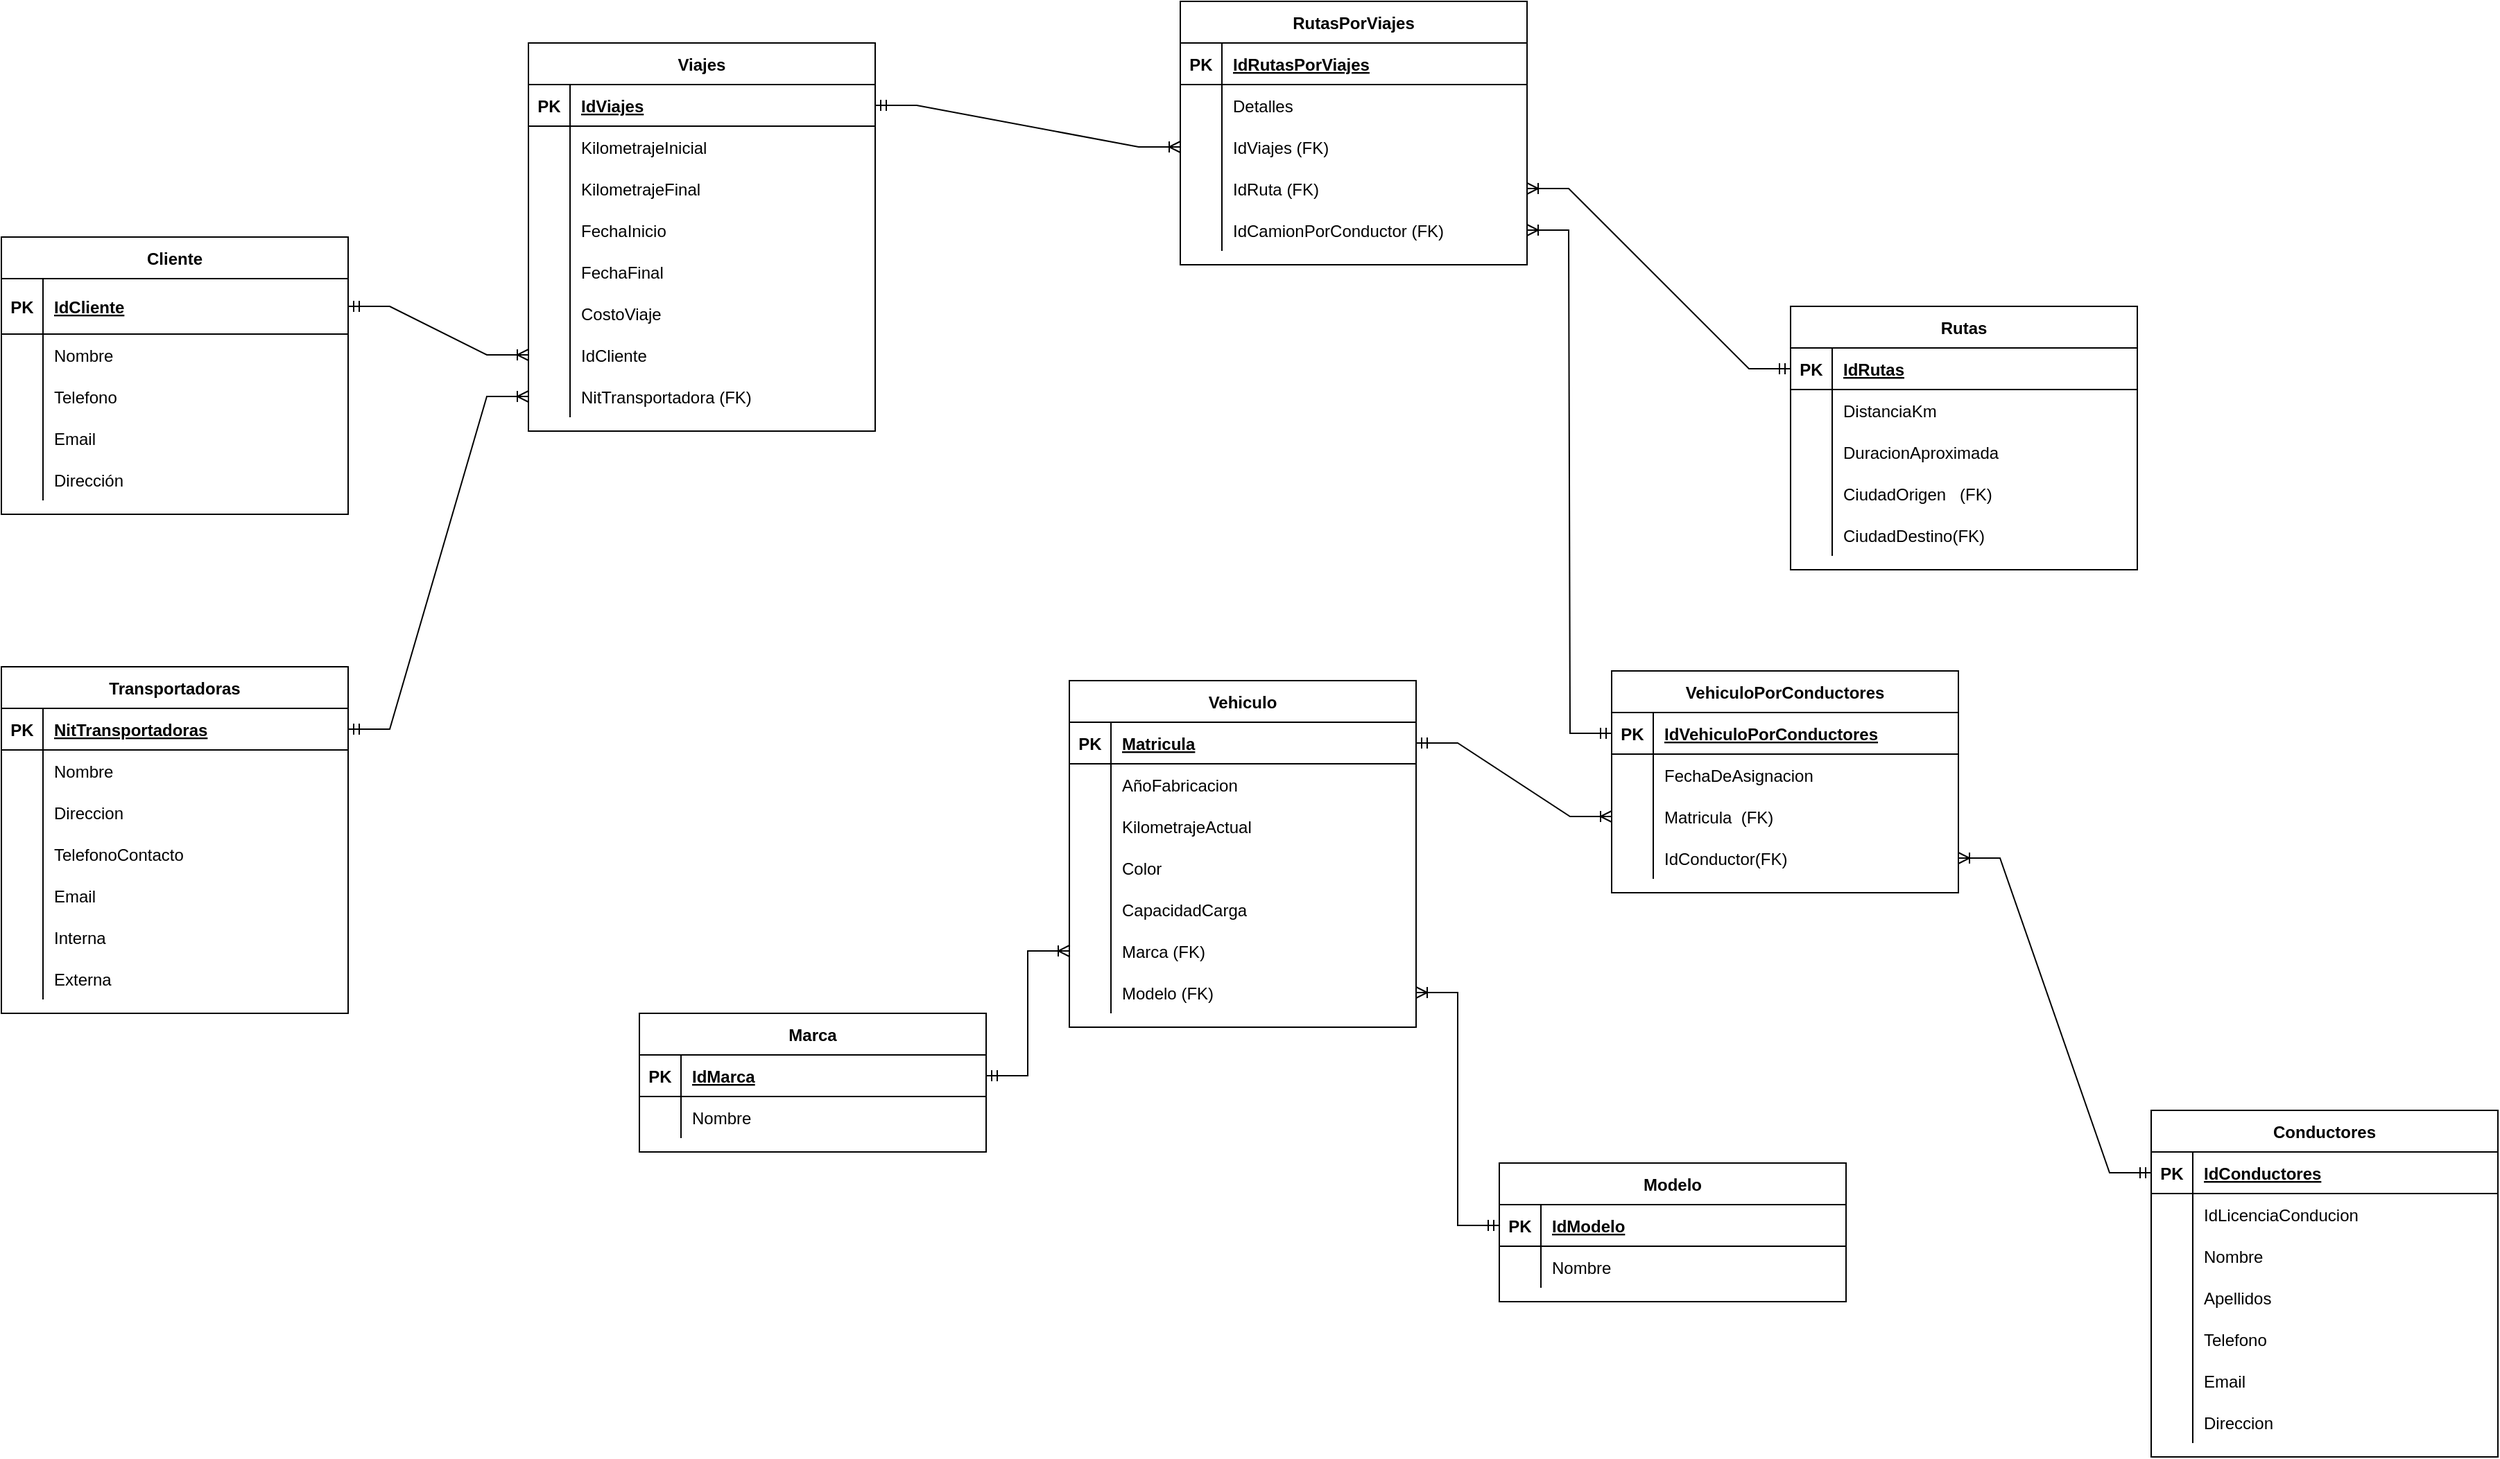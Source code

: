 <mxfile version="24.2.2" type="device">
  <diagram id="R2lEEEUBdFMjLlhIrx00" name="Page-1">
    <mxGraphModel dx="3090" dy="2020" grid="1" gridSize="10" guides="1" tooltips="1" connect="1" arrows="1" fold="1" page="1" pageScale="1" pageWidth="850" pageHeight="1100" math="0" shadow="0" extFonts="Permanent Marker^https://fonts.googleapis.com/css?family=Permanent+Marker">
      <root>
        <mxCell id="0" />
        <mxCell id="1" parent="0" />
        <mxCell id="C-vyLk0tnHw3VtMMgP7b-13" value="Viajes" style="shape=table;startSize=30;container=1;collapsible=1;childLayout=tableLayout;fixedRows=1;rowLines=0;fontStyle=1;align=center;resizeLast=1;" parent="1" vertex="1">
          <mxGeometry x="50" y="-420" width="250" height="280" as="geometry" />
        </mxCell>
        <mxCell id="C-vyLk0tnHw3VtMMgP7b-14" value="" style="shape=partialRectangle;collapsible=0;dropTarget=0;pointerEvents=0;fillColor=none;points=[[0,0.5],[1,0.5]];portConstraint=eastwest;top=0;left=0;right=0;bottom=1;" parent="C-vyLk0tnHw3VtMMgP7b-13" vertex="1">
          <mxGeometry y="30" width="250" height="30" as="geometry" />
        </mxCell>
        <mxCell id="C-vyLk0tnHw3VtMMgP7b-15" value="PK" style="shape=partialRectangle;overflow=hidden;connectable=0;fillColor=none;top=0;left=0;bottom=0;right=0;fontStyle=1;" parent="C-vyLk0tnHw3VtMMgP7b-14" vertex="1">
          <mxGeometry width="30" height="30" as="geometry">
            <mxRectangle width="30" height="30" as="alternateBounds" />
          </mxGeometry>
        </mxCell>
        <mxCell id="C-vyLk0tnHw3VtMMgP7b-16" value="IdViajes" style="shape=partialRectangle;overflow=hidden;connectable=0;fillColor=none;top=0;left=0;bottom=0;right=0;align=left;spacingLeft=6;fontStyle=5;" parent="C-vyLk0tnHw3VtMMgP7b-14" vertex="1">
          <mxGeometry x="30" width="220" height="30" as="geometry">
            <mxRectangle width="220" height="30" as="alternateBounds" />
          </mxGeometry>
        </mxCell>
        <mxCell id="C-vyLk0tnHw3VtMMgP7b-17" value="" style="shape=partialRectangle;collapsible=0;dropTarget=0;pointerEvents=0;fillColor=none;points=[[0,0.5],[1,0.5]];portConstraint=eastwest;top=0;left=0;right=0;bottom=0;" parent="C-vyLk0tnHw3VtMMgP7b-13" vertex="1">
          <mxGeometry y="60" width="250" height="30" as="geometry" />
        </mxCell>
        <mxCell id="C-vyLk0tnHw3VtMMgP7b-18" value="" style="shape=partialRectangle;overflow=hidden;connectable=0;fillColor=none;top=0;left=0;bottom=0;right=0;" parent="C-vyLk0tnHw3VtMMgP7b-17" vertex="1">
          <mxGeometry width="30" height="30" as="geometry">
            <mxRectangle width="30" height="30" as="alternateBounds" />
          </mxGeometry>
        </mxCell>
        <mxCell id="C-vyLk0tnHw3VtMMgP7b-19" value="KilometrajeInicial" style="shape=partialRectangle;overflow=hidden;connectable=0;fillColor=none;top=0;left=0;bottom=0;right=0;align=left;spacingLeft=6;" parent="C-vyLk0tnHw3VtMMgP7b-17" vertex="1">
          <mxGeometry x="30" width="220" height="30" as="geometry">
            <mxRectangle width="220" height="30" as="alternateBounds" />
          </mxGeometry>
        </mxCell>
        <mxCell id="C-vyLk0tnHw3VtMMgP7b-20" value="" style="shape=partialRectangle;collapsible=0;dropTarget=0;pointerEvents=0;fillColor=none;points=[[0,0.5],[1,0.5]];portConstraint=eastwest;top=0;left=0;right=0;bottom=0;" parent="C-vyLk0tnHw3VtMMgP7b-13" vertex="1">
          <mxGeometry y="90" width="250" height="30" as="geometry" />
        </mxCell>
        <mxCell id="C-vyLk0tnHw3VtMMgP7b-21" value="" style="shape=partialRectangle;overflow=hidden;connectable=0;fillColor=none;top=0;left=0;bottom=0;right=0;" parent="C-vyLk0tnHw3VtMMgP7b-20" vertex="1">
          <mxGeometry width="30" height="30" as="geometry">
            <mxRectangle width="30" height="30" as="alternateBounds" />
          </mxGeometry>
        </mxCell>
        <mxCell id="C-vyLk0tnHw3VtMMgP7b-22" value="KilometrajeFinal" style="shape=partialRectangle;overflow=hidden;connectable=0;fillColor=none;top=0;left=0;bottom=0;right=0;align=left;spacingLeft=6;" parent="C-vyLk0tnHw3VtMMgP7b-20" vertex="1">
          <mxGeometry x="30" width="220" height="30" as="geometry">
            <mxRectangle width="220" height="30" as="alternateBounds" />
          </mxGeometry>
        </mxCell>
        <mxCell id="qPs3TSq7ubxSFfbv69Zg-38" style="shape=partialRectangle;collapsible=0;dropTarget=0;pointerEvents=0;fillColor=none;points=[[0,0.5],[1,0.5]];portConstraint=eastwest;top=0;left=0;right=0;bottom=0;" parent="C-vyLk0tnHw3VtMMgP7b-13" vertex="1">
          <mxGeometry y="120" width="250" height="30" as="geometry" />
        </mxCell>
        <mxCell id="qPs3TSq7ubxSFfbv69Zg-39" style="shape=partialRectangle;overflow=hidden;connectable=0;fillColor=none;top=0;left=0;bottom=0;right=0;" parent="qPs3TSq7ubxSFfbv69Zg-38" vertex="1">
          <mxGeometry width="30" height="30" as="geometry">
            <mxRectangle width="30" height="30" as="alternateBounds" />
          </mxGeometry>
        </mxCell>
        <mxCell id="qPs3TSq7ubxSFfbv69Zg-40" value="FechaInicio" style="shape=partialRectangle;overflow=hidden;connectable=0;fillColor=none;top=0;left=0;bottom=0;right=0;align=left;spacingLeft=6;" parent="qPs3TSq7ubxSFfbv69Zg-38" vertex="1">
          <mxGeometry x="30" width="220" height="30" as="geometry">
            <mxRectangle width="220" height="30" as="alternateBounds" />
          </mxGeometry>
        </mxCell>
        <mxCell id="qPs3TSq7ubxSFfbv69Zg-41" style="shape=partialRectangle;collapsible=0;dropTarget=0;pointerEvents=0;fillColor=none;points=[[0,0.5],[1,0.5]];portConstraint=eastwest;top=0;left=0;right=0;bottom=0;" parent="C-vyLk0tnHw3VtMMgP7b-13" vertex="1">
          <mxGeometry y="150" width="250" height="30" as="geometry" />
        </mxCell>
        <mxCell id="qPs3TSq7ubxSFfbv69Zg-42" style="shape=partialRectangle;overflow=hidden;connectable=0;fillColor=none;top=0;left=0;bottom=0;right=0;" parent="qPs3TSq7ubxSFfbv69Zg-41" vertex="1">
          <mxGeometry width="30" height="30" as="geometry">
            <mxRectangle width="30" height="30" as="alternateBounds" />
          </mxGeometry>
        </mxCell>
        <mxCell id="qPs3TSq7ubxSFfbv69Zg-43" value="FechaFinal" style="shape=partialRectangle;overflow=hidden;connectable=0;fillColor=none;top=0;left=0;bottom=0;right=0;align=left;spacingLeft=6;" parent="qPs3TSq7ubxSFfbv69Zg-41" vertex="1">
          <mxGeometry x="30" width="220" height="30" as="geometry">
            <mxRectangle width="220" height="30" as="alternateBounds" />
          </mxGeometry>
        </mxCell>
        <mxCell id="qPs3TSq7ubxSFfbv69Zg-44" style="shape=partialRectangle;collapsible=0;dropTarget=0;pointerEvents=0;fillColor=none;points=[[0,0.5],[1,0.5]];portConstraint=eastwest;top=0;left=0;right=0;bottom=0;" parent="C-vyLk0tnHw3VtMMgP7b-13" vertex="1">
          <mxGeometry y="180" width="250" height="30" as="geometry" />
        </mxCell>
        <mxCell id="qPs3TSq7ubxSFfbv69Zg-45" style="shape=partialRectangle;overflow=hidden;connectable=0;fillColor=none;top=0;left=0;bottom=0;right=0;" parent="qPs3TSq7ubxSFfbv69Zg-44" vertex="1">
          <mxGeometry width="30" height="30" as="geometry">
            <mxRectangle width="30" height="30" as="alternateBounds" />
          </mxGeometry>
        </mxCell>
        <mxCell id="qPs3TSq7ubxSFfbv69Zg-46" value="CostoViaje" style="shape=partialRectangle;overflow=hidden;connectable=0;fillColor=none;top=0;left=0;bottom=0;right=0;align=left;spacingLeft=6;" parent="qPs3TSq7ubxSFfbv69Zg-44" vertex="1">
          <mxGeometry x="30" width="220" height="30" as="geometry">
            <mxRectangle width="220" height="30" as="alternateBounds" />
          </mxGeometry>
        </mxCell>
        <mxCell id="P2hRYKehyMpwerOSPGe6-10" style="shape=partialRectangle;collapsible=0;dropTarget=0;pointerEvents=0;fillColor=none;points=[[0,0.5],[1,0.5]];portConstraint=eastwest;top=0;left=0;right=0;bottom=0;" parent="C-vyLk0tnHw3VtMMgP7b-13" vertex="1">
          <mxGeometry y="210" width="250" height="30" as="geometry" />
        </mxCell>
        <mxCell id="P2hRYKehyMpwerOSPGe6-11" style="shape=partialRectangle;overflow=hidden;connectable=0;fillColor=none;top=0;left=0;bottom=0;right=0;" parent="P2hRYKehyMpwerOSPGe6-10" vertex="1">
          <mxGeometry width="30" height="30" as="geometry">
            <mxRectangle width="30" height="30" as="alternateBounds" />
          </mxGeometry>
        </mxCell>
        <mxCell id="P2hRYKehyMpwerOSPGe6-12" value="IdCliente" style="shape=partialRectangle;overflow=hidden;connectable=0;fillColor=none;top=0;left=0;bottom=0;right=0;align=left;spacingLeft=6;" parent="P2hRYKehyMpwerOSPGe6-10" vertex="1">
          <mxGeometry x="30" width="220" height="30" as="geometry">
            <mxRectangle width="220" height="30" as="alternateBounds" />
          </mxGeometry>
        </mxCell>
        <mxCell id="P2hRYKehyMpwerOSPGe6-13" style="shape=partialRectangle;collapsible=0;dropTarget=0;pointerEvents=0;fillColor=none;points=[[0,0.5],[1,0.5]];portConstraint=eastwest;top=0;left=0;right=0;bottom=0;" parent="C-vyLk0tnHw3VtMMgP7b-13" vertex="1">
          <mxGeometry y="240" width="250" height="30" as="geometry" />
        </mxCell>
        <mxCell id="P2hRYKehyMpwerOSPGe6-14" style="shape=partialRectangle;overflow=hidden;connectable=0;fillColor=none;top=0;left=0;bottom=0;right=0;" parent="P2hRYKehyMpwerOSPGe6-13" vertex="1">
          <mxGeometry width="30" height="30" as="geometry">
            <mxRectangle width="30" height="30" as="alternateBounds" />
          </mxGeometry>
        </mxCell>
        <mxCell id="P2hRYKehyMpwerOSPGe6-15" value="NitTransportadora (FK)" style="shape=partialRectangle;overflow=hidden;connectable=0;fillColor=none;top=0;left=0;bottom=0;right=0;align=left;spacingLeft=6;" parent="P2hRYKehyMpwerOSPGe6-13" vertex="1">
          <mxGeometry x="30" width="220" height="30" as="geometry">
            <mxRectangle width="220" height="30" as="alternateBounds" />
          </mxGeometry>
        </mxCell>
        <mxCell id="qPs3TSq7ubxSFfbv69Zg-19" value="Cliente" style="shape=table;startSize=30;container=1;collapsible=1;childLayout=tableLayout;fixedRows=1;rowLines=0;fontStyle=1;align=center;resizeLast=1;" parent="1" vertex="1">
          <mxGeometry x="-330" y="-280" width="250" height="200" as="geometry" />
        </mxCell>
        <mxCell id="qPs3TSq7ubxSFfbv69Zg-20" value="" style="shape=partialRectangle;collapsible=0;dropTarget=0;pointerEvents=0;fillColor=none;points=[[0,0.5],[1,0.5]];portConstraint=eastwest;top=0;left=0;right=0;bottom=1;" parent="qPs3TSq7ubxSFfbv69Zg-19" vertex="1">
          <mxGeometry y="30" width="250" height="40" as="geometry" />
        </mxCell>
        <mxCell id="qPs3TSq7ubxSFfbv69Zg-21" value="PK" style="shape=partialRectangle;overflow=hidden;connectable=0;fillColor=none;top=0;left=0;bottom=0;right=0;fontStyle=1;" parent="qPs3TSq7ubxSFfbv69Zg-20" vertex="1">
          <mxGeometry width="30" height="40" as="geometry">
            <mxRectangle width="30" height="40" as="alternateBounds" />
          </mxGeometry>
        </mxCell>
        <mxCell id="qPs3TSq7ubxSFfbv69Zg-22" value="IdCliente" style="shape=partialRectangle;overflow=hidden;connectable=0;fillColor=none;top=0;left=0;bottom=0;right=0;align=left;spacingLeft=6;fontStyle=5;" parent="qPs3TSq7ubxSFfbv69Zg-20" vertex="1">
          <mxGeometry x="30" width="220" height="40" as="geometry">
            <mxRectangle width="220" height="40" as="alternateBounds" />
          </mxGeometry>
        </mxCell>
        <mxCell id="qPs3TSq7ubxSFfbv69Zg-23" value="" style="shape=partialRectangle;collapsible=0;dropTarget=0;pointerEvents=0;fillColor=none;points=[[0,0.5],[1,0.5]];portConstraint=eastwest;top=0;left=0;right=0;bottom=0;" parent="qPs3TSq7ubxSFfbv69Zg-19" vertex="1">
          <mxGeometry y="70" width="250" height="30" as="geometry" />
        </mxCell>
        <mxCell id="qPs3TSq7ubxSFfbv69Zg-24" value="" style="shape=partialRectangle;overflow=hidden;connectable=0;fillColor=none;top=0;left=0;bottom=0;right=0;" parent="qPs3TSq7ubxSFfbv69Zg-23" vertex="1">
          <mxGeometry width="30" height="30" as="geometry">
            <mxRectangle width="30" height="30" as="alternateBounds" />
          </mxGeometry>
        </mxCell>
        <mxCell id="qPs3TSq7ubxSFfbv69Zg-25" value="Nombre" style="shape=partialRectangle;overflow=hidden;connectable=0;fillColor=none;top=0;left=0;bottom=0;right=0;align=left;spacingLeft=6;" parent="qPs3TSq7ubxSFfbv69Zg-23" vertex="1">
          <mxGeometry x="30" width="220" height="30" as="geometry">
            <mxRectangle width="220" height="30" as="alternateBounds" />
          </mxGeometry>
        </mxCell>
        <mxCell id="qPs3TSq7ubxSFfbv69Zg-26" style="shape=partialRectangle;collapsible=0;dropTarget=0;pointerEvents=0;fillColor=none;points=[[0,0.5],[1,0.5]];portConstraint=eastwest;top=0;left=0;right=0;bottom=0;" parent="qPs3TSq7ubxSFfbv69Zg-19" vertex="1">
          <mxGeometry y="100" width="250" height="30" as="geometry" />
        </mxCell>
        <mxCell id="qPs3TSq7ubxSFfbv69Zg-27" style="shape=partialRectangle;overflow=hidden;connectable=0;fillColor=none;top=0;left=0;bottom=0;right=0;" parent="qPs3TSq7ubxSFfbv69Zg-26" vertex="1">
          <mxGeometry width="30" height="30" as="geometry">
            <mxRectangle width="30" height="30" as="alternateBounds" />
          </mxGeometry>
        </mxCell>
        <mxCell id="qPs3TSq7ubxSFfbv69Zg-28" value="Telefono" style="shape=partialRectangle;overflow=hidden;connectable=0;fillColor=none;top=0;left=0;bottom=0;right=0;align=left;spacingLeft=6;" parent="qPs3TSq7ubxSFfbv69Zg-26" vertex="1">
          <mxGeometry x="30" width="220" height="30" as="geometry">
            <mxRectangle width="220" height="30" as="alternateBounds" />
          </mxGeometry>
        </mxCell>
        <mxCell id="qPs3TSq7ubxSFfbv69Zg-29" style="shape=partialRectangle;collapsible=0;dropTarget=0;pointerEvents=0;fillColor=none;points=[[0,0.5],[1,0.5]];portConstraint=eastwest;top=0;left=0;right=0;bottom=0;" parent="qPs3TSq7ubxSFfbv69Zg-19" vertex="1">
          <mxGeometry y="130" width="250" height="30" as="geometry" />
        </mxCell>
        <mxCell id="qPs3TSq7ubxSFfbv69Zg-30" style="shape=partialRectangle;overflow=hidden;connectable=0;fillColor=none;top=0;left=0;bottom=0;right=0;" parent="qPs3TSq7ubxSFfbv69Zg-29" vertex="1">
          <mxGeometry width="30" height="30" as="geometry">
            <mxRectangle width="30" height="30" as="alternateBounds" />
          </mxGeometry>
        </mxCell>
        <mxCell id="qPs3TSq7ubxSFfbv69Zg-31" value="Email" style="shape=partialRectangle;overflow=hidden;connectable=0;fillColor=none;top=0;left=0;bottom=0;right=0;align=left;spacingLeft=6;" parent="qPs3TSq7ubxSFfbv69Zg-29" vertex="1">
          <mxGeometry x="30" width="220" height="30" as="geometry">
            <mxRectangle width="220" height="30" as="alternateBounds" />
          </mxGeometry>
        </mxCell>
        <mxCell id="qPs3TSq7ubxSFfbv69Zg-32" style="shape=partialRectangle;collapsible=0;dropTarget=0;pointerEvents=0;fillColor=none;points=[[0,0.5],[1,0.5]];portConstraint=eastwest;top=0;left=0;right=0;bottom=0;" parent="qPs3TSq7ubxSFfbv69Zg-19" vertex="1">
          <mxGeometry y="160" width="250" height="30" as="geometry" />
        </mxCell>
        <mxCell id="qPs3TSq7ubxSFfbv69Zg-33" style="shape=partialRectangle;overflow=hidden;connectable=0;fillColor=none;top=0;left=0;bottom=0;right=0;" parent="qPs3TSq7ubxSFfbv69Zg-32" vertex="1">
          <mxGeometry width="30" height="30" as="geometry">
            <mxRectangle width="30" height="30" as="alternateBounds" />
          </mxGeometry>
        </mxCell>
        <mxCell id="qPs3TSq7ubxSFfbv69Zg-34" value="Dirección" style="shape=partialRectangle;overflow=hidden;connectable=0;fillColor=none;top=0;left=0;bottom=0;right=0;align=left;spacingLeft=6;" parent="qPs3TSq7ubxSFfbv69Zg-32" vertex="1">
          <mxGeometry x="30" width="220" height="30" as="geometry">
            <mxRectangle width="220" height="30" as="alternateBounds" />
          </mxGeometry>
        </mxCell>
        <mxCell id="7eAADy644jikbMbSgDKK-1" value="Vehiculo" style="shape=table;startSize=30;container=1;collapsible=1;childLayout=tableLayout;fixedRows=1;rowLines=0;fontStyle=1;align=center;resizeLast=1;" parent="1" vertex="1">
          <mxGeometry x="440" y="40" width="250" height="250" as="geometry" />
        </mxCell>
        <mxCell id="7eAADy644jikbMbSgDKK-2" value="" style="shape=partialRectangle;collapsible=0;dropTarget=0;pointerEvents=0;fillColor=none;points=[[0,0.5],[1,0.5]];portConstraint=eastwest;top=0;left=0;right=0;bottom=1;" parent="7eAADy644jikbMbSgDKK-1" vertex="1">
          <mxGeometry y="30" width="250" height="30" as="geometry" />
        </mxCell>
        <mxCell id="7eAADy644jikbMbSgDKK-3" value="PK" style="shape=partialRectangle;overflow=hidden;connectable=0;fillColor=none;top=0;left=0;bottom=0;right=0;fontStyle=1;" parent="7eAADy644jikbMbSgDKK-2" vertex="1">
          <mxGeometry width="30" height="30" as="geometry">
            <mxRectangle width="30" height="30" as="alternateBounds" />
          </mxGeometry>
        </mxCell>
        <mxCell id="7eAADy644jikbMbSgDKK-4" value="Matricula" style="shape=partialRectangle;overflow=hidden;connectable=0;fillColor=none;top=0;left=0;bottom=0;right=0;align=left;spacingLeft=6;fontStyle=5;" parent="7eAADy644jikbMbSgDKK-2" vertex="1">
          <mxGeometry x="30" width="220" height="30" as="geometry">
            <mxRectangle width="220" height="30" as="alternateBounds" />
          </mxGeometry>
        </mxCell>
        <mxCell id="7eAADy644jikbMbSgDKK-11" style="shape=partialRectangle;collapsible=0;dropTarget=0;pointerEvents=0;fillColor=none;points=[[0,0.5],[1,0.5]];portConstraint=eastwest;top=0;left=0;right=0;bottom=0;" parent="7eAADy644jikbMbSgDKK-1" vertex="1">
          <mxGeometry y="60" width="250" height="30" as="geometry" />
        </mxCell>
        <mxCell id="7eAADy644jikbMbSgDKK-12" style="shape=partialRectangle;overflow=hidden;connectable=0;fillColor=none;top=0;left=0;bottom=0;right=0;" parent="7eAADy644jikbMbSgDKK-11" vertex="1">
          <mxGeometry width="30" height="30" as="geometry">
            <mxRectangle width="30" height="30" as="alternateBounds" />
          </mxGeometry>
        </mxCell>
        <mxCell id="7eAADy644jikbMbSgDKK-13" value="AñoFabricacion" style="shape=partialRectangle;overflow=hidden;connectable=0;fillColor=none;top=0;left=0;bottom=0;right=0;align=left;spacingLeft=6;" parent="7eAADy644jikbMbSgDKK-11" vertex="1">
          <mxGeometry x="30" width="220" height="30" as="geometry">
            <mxRectangle width="220" height="30" as="alternateBounds" />
          </mxGeometry>
        </mxCell>
        <mxCell id="7eAADy644jikbMbSgDKK-14" style="shape=partialRectangle;collapsible=0;dropTarget=0;pointerEvents=0;fillColor=none;points=[[0,0.5],[1,0.5]];portConstraint=eastwest;top=0;left=0;right=0;bottom=0;" parent="7eAADy644jikbMbSgDKK-1" vertex="1">
          <mxGeometry y="90" width="250" height="30" as="geometry" />
        </mxCell>
        <mxCell id="7eAADy644jikbMbSgDKK-15" style="shape=partialRectangle;overflow=hidden;connectable=0;fillColor=none;top=0;left=0;bottom=0;right=0;" parent="7eAADy644jikbMbSgDKK-14" vertex="1">
          <mxGeometry width="30" height="30" as="geometry">
            <mxRectangle width="30" height="30" as="alternateBounds" />
          </mxGeometry>
        </mxCell>
        <mxCell id="7eAADy644jikbMbSgDKK-16" value="KilometrajeActual" style="shape=partialRectangle;overflow=hidden;connectable=0;fillColor=none;top=0;left=0;bottom=0;right=0;align=left;spacingLeft=6;" parent="7eAADy644jikbMbSgDKK-14" vertex="1">
          <mxGeometry x="30" width="220" height="30" as="geometry">
            <mxRectangle width="220" height="30" as="alternateBounds" />
          </mxGeometry>
        </mxCell>
        <mxCell id="P2hRYKehyMpwerOSPGe6-7" style="shape=partialRectangle;collapsible=0;dropTarget=0;pointerEvents=0;fillColor=none;points=[[0,0.5],[1,0.5]];portConstraint=eastwest;top=0;left=0;right=0;bottom=0;" parent="7eAADy644jikbMbSgDKK-1" vertex="1">
          <mxGeometry y="120" width="250" height="30" as="geometry" />
        </mxCell>
        <mxCell id="P2hRYKehyMpwerOSPGe6-8" style="shape=partialRectangle;overflow=hidden;connectable=0;fillColor=none;top=0;left=0;bottom=0;right=0;" parent="P2hRYKehyMpwerOSPGe6-7" vertex="1">
          <mxGeometry width="30" height="30" as="geometry">
            <mxRectangle width="30" height="30" as="alternateBounds" />
          </mxGeometry>
        </mxCell>
        <mxCell id="P2hRYKehyMpwerOSPGe6-9" value="Color" style="shape=partialRectangle;overflow=hidden;connectable=0;fillColor=none;top=0;left=0;bottom=0;right=0;align=left;spacingLeft=6;" parent="P2hRYKehyMpwerOSPGe6-7" vertex="1">
          <mxGeometry x="30" width="220" height="30" as="geometry">
            <mxRectangle width="220" height="30" as="alternateBounds" />
          </mxGeometry>
        </mxCell>
        <mxCell id="7eAADy644jikbMbSgDKK-17" style="shape=partialRectangle;collapsible=0;dropTarget=0;pointerEvents=0;fillColor=none;points=[[0,0.5],[1,0.5]];portConstraint=eastwest;top=0;left=0;right=0;bottom=0;" parent="7eAADy644jikbMbSgDKK-1" vertex="1">
          <mxGeometry y="150" width="250" height="30" as="geometry" />
        </mxCell>
        <mxCell id="7eAADy644jikbMbSgDKK-18" style="shape=partialRectangle;overflow=hidden;connectable=0;fillColor=none;top=0;left=0;bottom=0;right=0;" parent="7eAADy644jikbMbSgDKK-17" vertex="1">
          <mxGeometry width="30" height="30" as="geometry">
            <mxRectangle width="30" height="30" as="alternateBounds" />
          </mxGeometry>
        </mxCell>
        <mxCell id="7eAADy644jikbMbSgDKK-19" value="CapacidadCarga" style="shape=partialRectangle;overflow=hidden;connectable=0;fillColor=none;top=0;left=0;bottom=0;right=0;align=left;spacingLeft=6;" parent="7eAADy644jikbMbSgDKK-17" vertex="1">
          <mxGeometry x="30" width="220" height="30" as="geometry">
            <mxRectangle width="220" height="30" as="alternateBounds" />
          </mxGeometry>
        </mxCell>
        <mxCell id="7eAADy644jikbMbSgDKK-121" style="shape=partialRectangle;collapsible=0;dropTarget=0;pointerEvents=0;fillColor=none;points=[[0,0.5],[1,0.5]];portConstraint=eastwest;top=0;left=0;right=0;bottom=0;" parent="7eAADy644jikbMbSgDKK-1" vertex="1">
          <mxGeometry y="180" width="250" height="30" as="geometry" />
        </mxCell>
        <mxCell id="7eAADy644jikbMbSgDKK-122" style="shape=partialRectangle;overflow=hidden;connectable=0;fillColor=none;top=0;left=0;bottom=0;right=0;" parent="7eAADy644jikbMbSgDKK-121" vertex="1">
          <mxGeometry width="30" height="30" as="geometry">
            <mxRectangle width="30" height="30" as="alternateBounds" />
          </mxGeometry>
        </mxCell>
        <mxCell id="7eAADy644jikbMbSgDKK-123" value="Marca (FK)" style="shape=partialRectangle;overflow=hidden;connectable=0;fillColor=none;top=0;left=0;bottom=0;right=0;align=left;spacingLeft=6;" parent="7eAADy644jikbMbSgDKK-121" vertex="1">
          <mxGeometry x="30" width="220" height="30" as="geometry">
            <mxRectangle width="220" height="30" as="alternateBounds" />
          </mxGeometry>
        </mxCell>
        <mxCell id="7eAADy644jikbMbSgDKK-124" style="shape=partialRectangle;collapsible=0;dropTarget=0;pointerEvents=0;fillColor=none;points=[[0,0.5],[1,0.5]];portConstraint=eastwest;top=0;left=0;right=0;bottom=0;" parent="7eAADy644jikbMbSgDKK-1" vertex="1">
          <mxGeometry y="210" width="250" height="30" as="geometry" />
        </mxCell>
        <mxCell id="7eAADy644jikbMbSgDKK-125" style="shape=partialRectangle;overflow=hidden;connectable=0;fillColor=none;top=0;left=0;bottom=0;right=0;" parent="7eAADy644jikbMbSgDKK-124" vertex="1">
          <mxGeometry width="30" height="30" as="geometry">
            <mxRectangle width="30" height="30" as="alternateBounds" />
          </mxGeometry>
        </mxCell>
        <mxCell id="7eAADy644jikbMbSgDKK-126" value="Modelo (FK)" style="shape=partialRectangle;overflow=hidden;connectable=0;fillColor=none;top=0;left=0;bottom=0;right=0;align=left;spacingLeft=6;" parent="7eAADy644jikbMbSgDKK-124" vertex="1">
          <mxGeometry x="30" width="220" height="30" as="geometry">
            <mxRectangle width="220" height="30" as="alternateBounds" />
          </mxGeometry>
        </mxCell>
        <mxCell id="7eAADy644jikbMbSgDKK-23" value="Conductores" style="shape=table;startSize=30;container=1;collapsible=1;childLayout=tableLayout;fixedRows=1;rowLines=0;fontStyle=1;align=center;resizeLast=1;" parent="1" vertex="1">
          <mxGeometry x="1220" y="350" width="250" height="250" as="geometry" />
        </mxCell>
        <mxCell id="7eAADy644jikbMbSgDKK-24" value="" style="shape=partialRectangle;collapsible=0;dropTarget=0;pointerEvents=0;fillColor=none;points=[[0,0.5],[1,0.5]];portConstraint=eastwest;top=0;left=0;right=0;bottom=1;" parent="7eAADy644jikbMbSgDKK-23" vertex="1">
          <mxGeometry y="30" width="250" height="30" as="geometry" />
        </mxCell>
        <mxCell id="7eAADy644jikbMbSgDKK-25" value="PK" style="shape=partialRectangle;overflow=hidden;connectable=0;fillColor=none;top=0;left=0;bottom=0;right=0;fontStyle=1;" parent="7eAADy644jikbMbSgDKK-24" vertex="1">
          <mxGeometry width="30" height="30" as="geometry">
            <mxRectangle width="30" height="30" as="alternateBounds" />
          </mxGeometry>
        </mxCell>
        <mxCell id="7eAADy644jikbMbSgDKK-26" value="IdConductores" style="shape=partialRectangle;overflow=hidden;connectable=0;fillColor=none;top=0;left=0;bottom=0;right=0;align=left;spacingLeft=6;fontStyle=5;" parent="7eAADy644jikbMbSgDKK-24" vertex="1">
          <mxGeometry x="30" width="220" height="30" as="geometry">
            <mxRectangle width="220" height="30" as="alternateBounds" />
          </mxGeometry>
        </mxCell>
        <mxCell id="7eAADy644jikbMbSgDKK-27" value="" style="shape=partialRectangle;collapsible=0;dropTarget=0;pointerEvents=0;fillColor=none;points=[[0,0.5],[1,0.5]];portConstraint=eastwest;top=0;left=0;right=0;bottom=0;" parent="7eAADy644jikbMbSgDKK-23" vertex="1">
          <mxGeometry y="60" width="250" height="30" as="geometry" />
        </mxCell>
        <mxCell id="7eAADy644jikbMbSgDKK-28" value="" style="shape=partialRectangle;overflow=hidden;connectable=0;fillColor=none;top=0;left=0;bottom=0;right=0;" parent="7eAADy644jikbMbSgDKK-27" vertex="1">
          <mxGeometry width="30" height="30" as="geometry">
            <mxRectangle width="30" height="30" as="alternateBounds" />
          </mxGeometry>
        </mxCell>
        <mxCell id="7eAADy644jikbMbSgDKK-29" value="IdLicenciaConducion" style="shape=partialRectangle;overflow=hidden;connectable=0;fillColor=none;top=0;left=0;bottom=0;right=0;align=left;spacingLeft=6;" parent="7eAADy644jikbMbSgDKK-27" vertex="1">
          <mxGeometry x="30" width="220" height="30" as="geometry">
            <mxRectangle width="220" height="30" as="alternateBounds" />
          </mxGeometry>
        </mxCell>
        <mxCell id="7eAADy644jikbMbSgDKK-30" value="" style="shape=partialRectangle;collapsible=0;dropTarget=0;pointerEvents=0;fillColor=none;points=[[0,0.5],[1,0.5]];portConstraint=eastwest;top=0;left=0;right=0;bottom=0;" parent="7eAADy644jikbMbSgDKK-23" vertex="1">
          <mxGeometry y="90" width="250" height="30" as="geometry" />
        </mxCell>
        <mxCell id="7eAADy644jikbMbSgDKK-31" value="" style="shape=partialRectangle;overflow=hidden;connectable=0;fillColor=none;top=0;left=0;bottom=0;right=0;" parent="7eAADy644jikbMbSgDKK-30" vertex="1">
          <mxGeometry width="30" height="30" as="geometry">
            <mxRectangle width="30" height="30" as="alternateBounds" />
          </mxGeometry>
        </mxCell>
        <mxCell id="7eAADy644jikbMbSgDKK-32" value="Nombre" style="shape=partialRectangle;overflow=hidden;connectable=0;fillColor=none;top=0;left=0;bottom=0;right=0;align=left;spacingLeft=6;" parent="7eAADy644jikbMbSgDKK-30" vertex="1">
          <mxGeometry x="30" width="220" height="30" as="geometry">
            <mxRectangle width="220" height="30" as="alternateBounds" />
          </mxGeometry>
        </mxCell>
        <mxCell id="7eAADy644jikbMbSgDKK-33" style="shape=partialRectangle;collapsible=0;dropTarget=0;pointerEvents=0;fillColor=none;points=[[0,0.5],[1,0.5]];portConstraint=eastwest;top=0;left=0;right=0;bottom=0;" parent="7eAADy644jikbMbSgDKK-23" vertex="1">
          <mxGeometry y="120" width="250" height="30" as="geometry" />
        </mxCell>
        <mxCell id="7eAADy644jikbMbSgDKK-34" style="shape=partialRectangle;overflow=hidden;connectable=0;fillColor=none;top=0;left=0;bottom=0;right=0;" parent="7eAADy644jikbMbSgDKK-33" vertex="1">
          <mxGeometry width="30" height="30" as="geometry">
            <mxRectangle width="30" height="30" as="alternateBounds" />
          </mxGeometry>
        </mxCell>
        <mxCell id="7eAADy644jikbMbSgDKK-35" value="Apellidos" style="shape=partialRectangle;overflow=hidden;connectable=0;fillColor=none;top=0;left=0;bottom=0;right=0;align=left;spacingLeft=6;" parent="7eAADy644jikbMbSgDKK-33" vertex="1">
          <mxGeometry x="30" width="220" height="30" as="geometry">
            <mxRectangle width="220" height="30" as="alternateBounds" />
          </mxGeometry>
        </mxCell>
        <mxCell id="7eAADy644jikbMbSgDKK-36" style="shape=partialRectangle;collapsible=0;dropTarget=0;pointerEvents=0;fillColor=none;points=[[0,0.5],[1,0.5]];portConstraint=eastwest;top=0;left=0;right=0;bottom=0;" parent="7eAADy644jikbMbSgDKK-23" vertex="1">
          <mxGeometry y="150" width="250" height="30" as="geometry" />
        </mxCell>
        <mxCell id="7eAADy644jikbMbSgDKK-37" style="shape=partialRectangle;overflow=hidden;connectable=0;fillColor=none;top=0;left=0;bottom=0;right=0;" parent="7eAADy644jikbMbSgDKK-36" vertex="1">
          <mxGeometry width="30" height="30" as="geometry">
            <mxRectangle width="30" height="30" as="alternateBounds" />
          </mxGeometry>
        </mxCell>
        <mxCell id="7eAADy644jikbMbSgDKK-38" value="Telefono    " style="shape=partialRectangle;overflow=hidden;connectable=0;fillColor=none;top=0;left=0;bottom=0;right=0;align=left;spacingLeft=6;" parent="7eAADy644jikbMbSgDKK-36" vertex="1">
          <mxGeometry x="30" width="220" height="30" as="geometry">
            <mxRectangle width="220" height="30" as="alternateBounds" />
          </mxGeometry>
        </mxCell>
        <mxCell id="7eAADy644jikbMbSgDKK-39" style="shape=partialRectangle;collapsible=0;dropTarget=0;pointerEvents=0;fillColor=none;points=[[0,0.5],[1,0.5]];portConstraint=eastwest;top=0;left=0;right=0;bottom=0;" parent="7eAADy644jikbMbSgDKK-23" vertex="1">
          <mxGeometry y="180" width="250" height="30" as="geometry" />
        </mxCell>
        <mxCell id="7eAADy644jikbMbSgDKK-40" style="shape=partialRectangle;overflow=hidden;connectable=0;fillColor=none;top=0;left=0;bottom=0;right=0;" parent="7eAADy644jikbMbSgDKK-39" vertex="1">
          <mxGeometry width="30" height="30" as="geometry">
            <mxRectangle width="30" height="30" as="alternateBounds" />
          </mxGeometry>
        </mxCell>
        <mxCell id="7eAADy644jikbMbSgDKK-41" value="Email" style="shape=partialRectangle;overflow=hidden;connectable=0;fillColor=none;top=0;left=0;bottom=0;right=0;align=left;spacingLeft=6;" parent="7eAADy644jikbMbSgDKK-39" vertex="1">
          <mxGeometry x="30" width="220" height="30" as="geometry">
            <mxRectangle width="220" height="30" as="alternateBounds" />
          </mxGeometry>
        </mxCell>
        <mxCell id="7eAADy644jikbMbSgDKK-42" style="shape=partialRectangle;collapsible=0;dropTarget=0;pointerEvents=0;fillColor=none;points=[[0,0.5],[1,0.5]];portConstraint=eastwest;top=0;left=0;right=0;bottom=0;" parent="7eAADy644jikbMbSgDKK-23" vertex="1">
          <mxGeometry y="210" width="250" height="30" as="geometry" />
        </mxCell>
        <mxCell id="7eAADy644jikbMbSgDKK-43" style="shape=partialRectangle;overflow=hidden;connectable=0;fillColor=none;top=0;left=0;bottom=0;right=0;" parent="7eAADy644jikbMbSgDKK-42" vertex="1">
          <mxGeometry width="30" height="30" as="geometry">
            <mxRectangle width="30" height="30" as="alternateBounds" />
          </mxGeometry>
        </mxCell>
        <mxCell id="7eAADy644jikbMbSgDKK-44" value="Direccion" style="shape=partialRectangle;overflow=hidden;connectable=0;fillColor=none;top=0;left=0;bottom=0;right=0;align=left;spacingLeft=6;" parent="7eAADy644jikbMbSgDKK-42" vertex="1">
          <mxGeometry x="30" width="220" height="30" as="geometry">
            <mxRectangle width="220" height="30" as="alternateBounds" />
          </mxGeometry>
        </mxCell>
        <mxCell id="7eAADy644jikbMbSgDKK-45" value="VehiculoPorConductores" style="shape=table;startSize=30;container=1;collapsible=1;childLayout=tableLayout;fixedRows=1;rowLines=0;fontStyle=1;align=center;resizeLast=1;" parent="1" vertex="1">
          <mxGeometry x="831" y="33" width="250" height="160" as="geometry" />
        </mxCell>
        <mxCell id="7eAADy644jikbMbSgDKK-46" value="" style="shape=partialRectangle;collapsible=0;dropTarget=0;pointerEvents=0;fillColor=none;points=[[0,0.5],[1,0.5]];portConstraint=eastwest;top=0;left=0;right=0;bottom=1;" parent="7eAADy644jikbMbSgDKK-45" vertex="1">
          <mxGeometry y="30" width="250" height="30" as="geometry" />
        </mxCell>
        <mxCell id="7eAADy644jikbMbSgDKK-47" value="PK" style="shape=partialRectangle;overflow=hidden;connectable=0;fillColor=none;top=0;left=0;bottom=0;right=0;fontStyle=1;" parent="7eAADy644jikbMbSgDKK-46" vertex="1">
          <mxGeometry width="30" height="30" as="geometry">
            <mxRectangle width="30" height="30" as="alternateBounds" />
          </mxGeometry>
        </mxCell>
        <mxCell id="7eAADy644jikbMbSgDKK-48" value="IdVehiculoPorConductores" style="shape=partialRectangle;overflow=hidden;connectable=0;fillColor=none;top=0;left=0;bottom=0;right=0;align=left;spacingLeft=6;fontStyle=5;" parent="7eAADy644jikbMbSgDKK-46" vertex="1">
          <mxGeometry x="30" width="220" height="30" as="geometry">
            <mxRectangle width="220" height="30" as="alternateBounds" />
          </mxGeometry>
        </mxCell>
        <mxCell id="7eAADy644jikbMbSgDKK-49" value="" style="shape=partialRectangle;collapsible=0;dropTarget=0;pointerEvents=0;fillColor=none;points=[[0,0.5],[1,0.5]];portConstraint=eastwest;top=0;left=0;right=0;bottom=0;" parent="7eAADy644jikbMbSgDKK-45" vertex="1">
          <mxGeometry y="60" width="250" height="30" as="geometry" />
        </mxCell>
        <mxCell id="7eAADy644jikbMbSgDKK-50" value="" style="shape=partialRectangle;overflow=hidden;connectable=0;fillColor=none;top=0;left=0;bottom=0;right=0;" parent="7eAADy644jikbMbSgDKK-49" vertex="1">
          <mxGeometry width="30" height="30" as="geometry">
            <mxRectangle width="30" height="30" as="alternateBounds" />
          </mxGeometry>
        </mxCell>
        <mxCell id="7eAADy644jikbMbSgDKK-51" value="FechaDeAsignacion" style="shape=partialRectangle;overflow=hidden;connectable=0;fillColor=none;top=0;left=0;bottom=0;right=0;align=left;spacingLeft=6;" parent="7eAADy644jikbMbSgDKK-49" vertex="1">
          <mxGeometry x="30" width="220" height="30" as="geometry">
            <mxRectangle width="220" height="30" as="alternateBounds" />
          </mxGeometry>
        </mxCell>
        <mxCell id="7eAADy644jikbMbSgDKK-52" value="" style="shape=partialRectangle;collapsible=0;dropTarget=0;pointerEvents=0;fillColor=none;points=[[0,0.5],[1,0.5]];portConstraint=eastwest;top=0;left=0;right=0;bottom=0;" parent="7eAADy644jikbMbSgDKK-45" vertex="1">
          <mxGeometry y="90" width="250" height="30" as="geometry" />
        </mxCell>
        <mxCell id="7eAADy644jikbMbSgDKK-53" value="" style="shape=partialRectangle;overflow=hidden;connectable=0;fillColor=none;top=0;left=0;bottom=0;right=0;" parent="7eAADy644jikbMbSgDKK-52" vertex="1">
          <mxGeometry width="30" height="30" as="geometry">
            <mxRectangle width="30" height="30" as="alternateBounds" />
          </mxGeometry>
        </mxCell>
        <mxCell id="7eAADy644jikbMbSgDKK-54" value="Matricula  (FK)" style="shape=partialRectangle;overflow=hidden;connectable=0;fillColor=none;top=0;left=0;bottom=0;right=0;align=left;spacingLeft=6;" parent="7eAADy644jikbMbSgDKK-52" vertex="1">
          <mxGeometry x="30" width="220" height="30" as="geometry">
            <mxRectangle width="220" height="30" as="alternateBounds" />
          </mxGeometry>
        </mxCell>
        <mxCell id="7eAADy644jikbMbSgDKK-55" style="shape=partialRectangle;collapsible=0;dropTarget=0;pointerEvents=0;fillColor=none;points=[[0,0.5],[1,0.5]];portConstraint=eastwest;top=0;left=0;right=0;bottom=0;" parent="7eAADy644jikbMbSgDKK-45" vertex="1">
          <mxGeometry y="120" width="250" height="30" as="geometry" />
        </mxCell>
        <mxCell id="7eAADy644jikbMbSgDKK-56" style="shape=partialRectangle;overflow=hidden;connectable=0;fillColor=none;top=0;left=0;bottom=0;right=0;" parent="7eAADy644jikbMbSgDKK-55" vertex="1">
          <mxGeometry width="30" height="30" as="geometry">
            <mxRectangle width="30" height="30" as="alternateBounds" />
          </mxGeometry>
        </mxCell>
        <mxCell id="7eAADy644jikbMbSgDKK-57" value="IdConductor(FK)" style="shape=partialRectangle;overflow=hidden;connectable=0;fillColor=none;top=0;left=0;bottom=0;right=0;align=left;spacingLeft=6;" parent="7eAADy644jikbMbSgDKK-55" vertex="1">
          <mxGeometry x="30" width="220" height="30" as="geometry">
            <mxRectangle width="220" height="30" as="alternateBounds" />
          </mxGeometry>
        </mxCell>
        <mxCell id="7eAADy644jikbMbSgDKK-64" value="" style="edgeStyle=entityRelationEdgeStyle;fontSize=12;html=1;endArrow=ERoneToMany;startArrow=ERmandOne;rounded=0;entryX=0;entryY=0.5;entryDx=0;entryDy=0;exitX=1;exitY=0.5;exitDx=0;exitDy=0;" parent="1" source="7eAADy644jikbMbSgDKK-2" target="7eAADy644jikbMbSgDKK-52" edge="1">
          <mxGeometry width="100" height="100" relative="1" as="geometry">
            <mxPoint x="720" y="610" as="sourcePoint" />
            <mxPoint x="640" y="310" as="targetPoint" />
          </mxGeometry>
        </mxCell>
        <mxCell id="7eAADy644jikbMbSgDKK-65" value="" style="edgeStyle=entityRelationEdgeStyle;fontSize=12;html=1;endArrow=ERoneToMany;startArrow=ERmandOne;rounded=0;exitX=0;exitY=0.5;exitDx=0;exitDy=0;" parent="1" source="7eAADy644jikbMbSgDKK-24" target="7eAADy644jikbMbSgDKK-55" edge="1">
          <mxGeometry width="100" height="100" relative="1" as="geometry">
            <mxPoint x="930" y="530" as="sourcePoint" />
            <mxPoint x="850" y="230" as="targetPoint" />
            <Array as="points">
              <mxPoint x="950" y="770" />
              <mxPoint x="971" y="770" />
            </Array>
          </mxGeometry>
        </mxCell>
        <mxCell id="7eAADy644jikbMbSgDKK-66" value="Rutas" style="shape=table;startSize=30;container=1;collapsible=1;childLayout=tableLayout;fixedRows=1;rowLines=0;fontStyle=1;align=center;resizeLast=1;" parent="1" vertex="1">
          <mxGeometry x="960" y="-230" width="250" height="190" as="geometry" />
        </mxCell>
        <mxCell id="7eAADy644jikbMbSgDKK-67" value="" style="shape=partialRectangle;collapsible=0;dropTarget=0;pointerEvents=0;fillColor=none;points=[[0,0.5],[1,0.5]];portConstraint=eastwest;top=0;left=0;right=0;bottom=1;" parent="7eAADy644jikbMbSgDKK-66" vertex="1">
          <mxGeometry y="30" width="250" height="30" as="geometry" />
        </mxCell>
        <mxCell id="7eAADy644jikbMbSgDKK-68" value="PK" style="shape=partialRectangle;overflow=hidden;connectable=0;fillColor=none;top=0;left=0;bottom=0;right=0;fontStyle=1;" parent="7eAADy644jikbMbSgDKK-67" vertex="1">
          <mxGeometry width="30" height="30" as="geometry">
            <mxRectangle width="30" height="30" as="alternateBounds" />
          </mxGeometry>
        </mxCell>
        <mxCell id="7eAADy644jikbMbSgDKK-69" value="IdRutas" style="shape=partialRectangle;overflow=hidden;connectable=0;fillColor=none;top=0;left=0;bottom=0;right=0;align=left;spacingLeft=6;fontStyle=5;" parent="7eAADy644jikbMbSgDKK-67" vertex="1">
          <mxGeometry x="30" width="220" height="30" as="geometry">
            <mxRectangle width="220" height="30" as="alternateBounds" />
          </mxGeometry>
        </mxCell>
        <mxCell id="7eAADy644jikbMbSgDKK-70" value="" style="shape=partialRectangle;collapsible=0;dropTarget=0;pointerEvents=0;fillColor=none;points=[[0,0.5],[1,0.5]];portConstraint=eastwest;top=0;left=0;right=0;bottom=0;" parent="7eAADy644jikbMbSgDKK-66" vertex="1">
          <mxGeometry y="60" width="250" height="30" as="geometry" />
        </mxCell>
        <mxCell id="7eAADy644jikbMbSgDKK-71" value="" style="shape=partialRectangle;overflow=hidden;connectable=0;fillColor=none;top=0;left=0;bottom=0;right=0;" parent="7eAADy644jikbMbSgDKK-70" vertex="1">
          <mxGeometry width="30" height="30" as="geometry">
            <mxRectangle width="30" height="30" as="alternateBounds" />
          </mxGeometry>
        </mxCell>
        <mxCell id="7eAADy644jikbMbSgDKK-72" value="DistanciaKm" style="shape=partialRectangle;overflow=hidden;connectable=0;fillColor=none;top=0;left=0;bottom=0;right=0;align=left;spacingLeft=6;" parent="7eAADy644jikbMbSgDKK-70" vertex="1">
          <mxGeometry x="30" width="220" height="30" as="geometry">
            <mxRectangle width="220" height="30" as="alternateBounds" />
          </mxGeometry>
        </mxCell>
        <mxCell id="7eAADy644jikbMbSgDKK-73" value="" style="shape=partialRectangle;collapsible=0;dropTarget=0;pointerEvents=0;fillColor=none;points=[[0,0.5],[1,0.5]];portConstraint=eastwest;top=0;left=0;right=0;bottom=0;" parent="7eAADy644jikbMbSgDKK-66" vertex="1">
          <mxGeometry y="90" width="250" height="30" as="geometry" />
        </mxCell>
        <mxCell id="7eAADy644jikbMbSgDKK-74" value="" style="shape=partialRectangle;overflow=hidden;connectable=0;fillColor=none;top=0;left=0;bottom=0;right=0;" parent="7eAADy644jikbMbSgDKK-73" vertex="1">
          <mxGeometry width="30" height="30" as="geometry">
            <mxRectangle width="30" height="30" as="alternateBounds" />
          </mxGeometry>
        </mxCell>
        <mxCell id="7eAADy644jikbMbSgDKK-75" value="DuracionAproximada" style="shape=partialRectangle;overflow=hidden;connectable=0;fillColor=none;top=0;left=0;bottom=0;right=0;align=left;spacingLeft=6;" parent="7eAADy644jikbMbSgDKK-73" vertex="1">
          <mxGeometry x="30" width="220" height="30" as="geometry">
            <mxRectangle width="220" height="30" as="alternateBounds" />
          </mxGeometry>
        </mxCell>
        <mxCell id="7eAADy644jikbMbSgDKK-76" style="shape=partialRectangle;collapsible=0;dropTarget=0;pointerEvents=0;fillColor=none;points=[[0,0.5],[1,0.5]];portConstraint=eastwest;top=0;left=0;right=0;bottom=0;" parent="7eAADy644jikbMbSgDKK-66" vertex="1">
          <mxGeometry y="120" width="250" height="30" as="geometry" />
        </mxCell>
        <mxCell id="7eAADy644jikbMbSgDKK-77" style="shape=partialRectangle;overflow=hidden;connectable=0;fillColor=none;top=0;left=0;bottom=0;right=0;" parent="7eAADy644jikbMbSgDKK-76" vertex="1">
          <mxGeometry width="30" height="30" as="geometry">
            <mxRectangle width="30" height="30" as="alternateBounds" />
          </mxGeometry>
        </mxCell>
        <mxCell id="7eAADy644jikbMbSgDKK-78" value="CiudadOrigen   (FK)" style="shape=partialRectangle;overflow=hidden;connectable=0;fillColor=none;top=0;left=0;bottom=0;right=0;align=left;spacingLeft=6;" parent="7eAADy644jikbMbSgDKK-76" vertex="1">
          <mxGeometry x="30" width="220" height="30" as="geometry">
            <mxRectangle width="220" height="30" as="alternateBounds" />
          </mxGeometry>
        </mxCell>
        <mxCell id="7eAADy644jikbMbSgDKK-79" style="shape=partialRectangle;collapsible=0;dropTarget=0;pointerEvents=0;fillColor=none;points=[[0,0.5],[1,0.5]];portConstraint=eastwest;top=0;left=0;right=0;bottom=0;" parent="7eAADy644jikbMbSgDKK-66" vertex="1">
          <mxGeometry y="150" width="250" height="30" as="geometry" />
        </mxCell>
        <mxCell id="7eAADy644jikbMbSgDKK-80" style="shape=partialRectangle;overflow=hidden;connectable=0;fillColor=none;top=0;left=0;bottom=0;right=0;" parent="7eAADy644jikbMbSgDKK-79" vertex="1">
          <mxGeometry width="30" height="30" as="geometry">
            <mxRectangle width="30" height="30" as="alternateBounds" />
          </mxGeometry>
        </mxCell>
        <mxCell id="7eAADy644jikbMbSgDKK-81" value="CiudadDestino(FK)" style="shape=partialRectangle;overflow=hidden;connectable=0;fillColor=none;top=0;left=0;bottom=0;right=0;align=left;spacingLeft=6;" parent="7eAADy644jikbMbSgDKK-79" vertex="1">
          <mxGeometry x="30" width="220" height="30" as="geometry">
            <mxRectangle width="220" height="30" as="alternateBounds" />
          </mxGeometry>
        </mxCell>
        <mxCell id="7eAADy644jikbMbSgDKK-107" value="Marca" style="shape=table;startSize=30;container=1;collapsible=1;childLayout=tableLayout;fixedRows=1;rowLines=0;fontStyle=1;align=center;resizeLast=1;" parent="1" vertex="1">
          <mxGeometry x="130" y="280" width="250" height="100" as="geometry" />
        </mxCell>
        <mxCell id="7eAADy644jikbMbSgDKK-108" value="" style="shape=partialRectangle;collapsible=0;dropTarget=0;pointerEvents=0;fillColor=none;points=[[0,0.5],[1,0.5]];portConstraint=eastwest;top=0;left=0;right=0;bottom=1;" parent="7eAADy644jikbMbSgDKK-107" vertex="1">
          <mxGeometry y="30" width="250" height="30" as="geometry" />
        </mxCell>
        <mxCell id="7eAADy644jikbMbSgDKK-109" value="PK" style="shape=partialRectangle;overflow=hidden;connectable=0;fillColor=none;top=0;left=0;bottom=0;right=0;fontStyle=1;" parent="7eAADy644jikbMbSgDKK-108" vertex="1">
          <mxGeometry width="30" height="30" as="geometry">
            <mxRectangle width="30" height="30" as="alternateBounds" />
          </mxGeometry>
        </mxCell>
        <mxCell id="7eAADy644jikbMbSgDKK-110" value="IdMarca" style="shape=partialRectangle;overflow=hidden;connectable=0;fillColor=none;top=0;left=0;bottom=0;right=0;align=left;spacingLeft=6;fontStyle=5;" parent="7eAADy644jikbMbSgDKK-108" vertex="1">
          <mxGeometry x="30" width="220" height="30" as="geometry">
            <mxRectangle width="220" height="30" as="alternateBounds" />
          </mxGeometry>
        </mxCell>
        <mxCell id="7eAADy644jikbMbSgDKK-111" value="" style="shape=partialRectangle;collapsible=0;dropTarget=0;pointerEvents=0;fillColor=none;points=[[0,0.5],[1,0.5]];portConstraint=eastwest;top=0;left=0;right=0;bottom=0;" parent="7eAADy644jikbMbSgDKK-107" vertex="1">
          <mxGeometry y="60" width="250" height="30" as="geometry" />
        </mxCell>
        <mxCell id="7eAADy644jikbMbSgDKK-112" value="" style="shape=partialRectangle;overflow=hidden;connectable=0;fillColor=none;top=0;left=0;bottom=0;right=0;" parent="7eAADy644jikbMbSgDKK-111" vertex="1">
          <mxGeometry width="30" height="30" as="geometry">
            <mxRectangle width="30" height="30" as="alternateBounds" />
          </mxGeometry>
        </mxCell>
        <mxCell id="7eAADy644jikbMbSgDKK-113" value="Nombre" style="shape=partialRectangle;overflow=hidden;connectable=0;fillColor=none;top=0;left=0;bottom=0;right=0;align=left;spacingLeft=6;" parent="7eAADy644jikbMbSgDKK-111" vertex="1">
          <mxGeometry x="30" width="220" height="30" as="geometry">
            <mxRectangle width="220" height="30" as="alternateBounds" />
          </mxGeometry>
        </mxCell>
        <mxCell id="7eAADy644jikbMbSgDKK-114" value="Modelo" style="shape=table;startSize=30;container=1;collapsible=1;childLayout=tableLayout;fixedRows=1;rowLines=0;fontStyle=1;align=center;resizeLast=1;" parent="1" vertex="1">
          <mxGeometry x="750" y="388" width="250" height="100" as="geometry" />
        </mxCell>
        <mxCell id="7eAADy644jikbMbSgDKK-115" value="" style="shape=partialRectangle;collapsible=0;dropTarget=0;pointerEvents=0;fillColor=none;points=[[0,0.5],[1,0.5]];portConstraint=eastwest;top=0;left=0;right=0;bottom=1;" parent="7eAADy644jikbMbSgDKK-114" vertex="1">
          <mxGeometry y="30" width="250" height="30" as="geometry" />
        </mxCell>
        <mxCell id="7eAADy644jikbMbSgDKK-116" value="PK" style="shape=partialRectangle;overflow=hidden;connectable=0;fillColor=none;top=0;left=0;bottom=0;right=0;fontStyle=1;" parent="7eAADy644jikbMbSgDKK-115" vertex="1">
          <mxGeometry width="30" height="30" as="geometry">
            <mxRectangle width="30" height="30" as="alternateBounds" />
          </mxGeometry>
        </mxCell>
        <mxCell id="7eAADy644jikbMbSgDKK-117" value="IdModelo" style="shape=partialRectangle;overflow=hidden;connectable=0;fillColor=none;top=0;left=0;bottom=0;right=0;align=left;spacingLeft=6;fontStyle=5;" parent="7eAADy644jikbMbSgDKK-115" vertex="1">
          <mxGeometry x="30" width="220" height="30" as="geometry">
            <mxRectangle width="220" height="30" as="alternateBounds" />
          </mxGeometry>
        </mxCell>
        <mxCell id="7eAADy644jikbMbSgDKK-118" value="" style="shape=partialRectangle;collapsible=0;dropTarget=0;pointerEvents=0;fillColor=none;points=[[0,0.5],[1,0.5]];portConstraint=eastwest;top=0;left=0;right=0;bottom=0;" parent="7eAADy644jikbMbSgDKK-114" vertex="1">
          <mxGeometry y="60" width="250" height="30" as="geometry" />
        </mxCell>
        <mxCell id="7eAADy644jikbMbSgDKK-119" value="" style="shape=partialRectangle;overflow=hidden;connectable=0;fillColor=none;top=0;left=0;bottom=0;right=0;" parent="7eAADy644jikbMbSgDKK-118" vertex="1">
          <mxGeometry width="30" height="30" as="geometry">
            <mxRectangle width="30" height="30" as="alternateBounds" />
          </mxGeometry>
        </mxCell>
        <mxCell id="7eAADy644jikbMbSgDKK-120" value="Nombre" style="shape=partialRectangle;overflow=hidden;connectable=0;fillColor=none;top=0;left=0;bottom=0;right=0;align=left;spacingLeft=6;" parent="7eAADy644jikbMbSgDKK-118" vertex="1">
          <mxGeometry x="30" width="220" height="30" as="geometry">
            <mxRectangle width="220" height="30" as="alternateBounds" />
          </mxGeometry>
        </mxCell>
        <mxCell id="6EuUaLqBDOxL0MmSL9h0-3" value="" style="edgeStyle=entityRelationEdgeStyle;fontSize=12;html=1;endArrow=ERoneToMany;startArrow=ERmandOne;rounded=0;exitX=0;exitY=0.5;exitDx=0;exitDy=0;entryX=1;entryY=0.5;entryDx=0;entryDy=0;" parent="1" source="7eAADy644jikbMbSgDKK-115" target="7eAADy644jikbMbSgDKK-124" edge="1">
          <mxGeometry width="100" height="100" relative="1" as="geometry">
            <mxPoint x="700" y="920" as="sourcePoint" />
            <mxPoint x="800" y="820" as="targetPoint" />
          </mxGeometry>
        </mxCell>
        <mxCell id="6EuUaLqBDOxL0MmSL9h0-4" value="" style="edgeStyle=entityRelationEdgeStyle;fontSize=12;html=1;endArrow=ERoneToMany;startArrow=ERmandOne;rounded=0;exitX=1;exitY=0.5;exitDx=0;exitDy=0;" parent="1" source="7eAADy644jikbMbSgDKK-108" target="7eAADy644jikbMbSgDKK-121" edge="1">
          <mxGeometry width="100" height="100" relative="1" as="geometry">
            <mxPoint x="500" y="930" as="sourcePoint" />
            <mxPoint x="600" y="830" as="targetPoint" />
          </mxGeometry>
        </mxCell>
        <mxCell id="6EuUaLqBDOxL0MmSL9h0-5" value="RutasPorViajes" style="shape=table;startSize=30;container=1;collapsible=1;childLayout=tableLayout;fixedRows=1;rowLines=0;fontStyle=1;align=center;resizeLast=1;" parent="1" vertex="1">
          <mxGeometry x="520" y="-450" width="250" height="190" as="geometry" />
        </mxCell>
        <mxCell id="6EuUaLqBDOxL0MmSL9h0-6" value="" style="shape=partialRectangle;collapsible=0;dropTarget=0;pointerEvents=0;fillColor=none;points=[[0,0.5],[1,0.5]];portConstraint=eastwest;top=0;left=0;right=0;bottom=1;" parent="6EuUaLqBDOxL0MmSL9h0-5" vertex="1">
          <mxGeometry y="30" width="250" height="30" as="geometry" />
        </mxCell>
        <mxCell id="6EuUaLqBDOxL0MmSL9h0-7" value="PK" style="shape=partialRectangle;overflow=hidden;connectable=0;fillColor=none;top=0;left=0;bottom=0;right=0;fontStyle=1;" parent="6EuUaLqBDOxL0MmSL9h0-6" vertex="1">
          <mxGeometry width="30" height="30" as="geometry">
            <mxRectangle width="30" height="30" as="alternateBounds" />
          </mxGeometry>
        </mxCell>
        <mxCell id="6EuUaLqBDOxL0MmSL9h0-8" value="IdRutasPorViajes" style="shape=partialRectangle;overflow=hidden;connectable=0;fillColor=none;top=0;left=0;bottom=0;right=0;align=left;spacingLeft=6;fontStyle=5;" parent="6EuUaLqBDOxL0MmSL9h0-6" vertex="1">
          <mxGeometry x="30" width="220" height="30" as="geometry">
            <mxRectangle width="220" height="30" as="alternateBounds" />
          </mxGeometry>
        </mxCell>
        <mxCell id="6EuUaLqBDOxL0MmSL9h0-9" value="" style="shape=partialRectangle;collapsible=0;dropTarget=0;pointerEvents=0;fillColor=none;points=[[0,0.5],[1,0.5]];portConstraint=eastwest;top=0;left=0;right=0;bottom=0;" parent="6EuUaLqBDOxL0MmSL9h0-5" vertex="1">
          <mxGeometry y="60" width="250" height="30" as="geometry" />
        </mxCell>
        <mxCell id="6EuUaLqBDOxL0MmSL9h0-10" value="" style="shape=partialRectangle;overflow=hidden;connectable=0;fillColor=none;top=0;left=0;bottom=0;right=0;" parent="6EuUaLqBDOxL0MmSL9h0-9" vertex="1">
          <mxGeometry width="30" height="30" as="geometry">
            <mxRectangle width="30" height="30" as="alternateBounds" />
          </mxGeometry>
        </mxCell>
        <mxCell id="6EuUaLqBDOxL0MmSL9h0-11" value="Detalles     " style="shape=partialRectangle;overflow=hidden;connectable=0;fillColor=none;top=0;left=0;bottom=0;right=0;align=left;spacingLeft=6;" parent="6EuUaLqBDOxL0MmSL9h0-9" vertex="1">
          <mxGeometry x="30" width="220" height="30" as="geometry">
            <mxRectangle width="220" height="30" as="alternateBounds" />
          </mxGeometry>
        </mxCell>
        <mxCell id="6EuUaLqBDOxL0MmSL9h0-12" value="" style="shape=partialRectangle;collapsible=0;dropTarget=0;pointerEvents=0;fillColor=none;points=[[0,0.5],[1,0.5]];portConstraint=eastwest;top=0;left=0;right=0;bottom=0;" parent="6EuUaLqBDOxL0MmSL9h0-5" vertex="1">
          <mxGeometry y="90" width="250" height="30" as="geometry" />
        </mxCell>
        <mxCell id="6EuUaLqBDOxL0MmSL9h0-13" value="" style="shape=partialRectangle;overflow=hidden;connectable=0;fillColor=none;top=0;left=0;bottom=0;right=0;" parent="6EuUaLqBDOxL0MmSL9h0-12" vertex="1">
          <mxGeometry width="30" height="30" as="geometry">
            <mxRectangle width="30" height="30" as="alternateBounds" />
          </mxGeometry>
        </mxCell>
        <mxCell id="6EuUaLqBDOxL0MmSL9h0-14" value="IdViajes (FK)" style="shape=partialRectangle;overflow=hidden;connectable=0;fillColor=none;top=0;left=0;bottom=0;right=0;align=left;spacingLeft=6;" parent="6EuUaLqBDOxL0MmSL9h0-12" vertex="1">
          <mxGeometry x="30" width="220" height="30" as="geometry">
            <mxRectangle width="220" height="30" as="alternateBounds" />
          </mxGeometry>
        </mxCell>
        <mxCell id="6EuUaLqBDOxL0MmSL9h0-15" style="shape=partialRectangle;collapsible=0;dropTarget=0;pointerEvents=0;fillColor=none;points=[[0,0.5],[1,0.5]];portConstraint=eastwest;top=0;left=0;right=0;bottom=0;" parent="6EuUaLqBDOxL0MmSL9h0-5" vertex="1">
          <mxGeometry y="120" width="250" height="30" as="geometry" />
        </mxCell>
        <mxCell id="6EuUaLqBDOxL0MmSL9h0-16" style="shape=partialRectangle;overflow=hidden;connectable=0;fillColor=none;top=0;left=0;bottom=0;right=0;" parent="6EuUaLqBDOxL0MmSL9h0-15" vertex="1">
          <mxGeometry width="30" height="30" as="geometry">
            <mxRectangle width="30" height="30" as="alternateBounds" />
          </mxGeometry>
        </mxCell>
        <mxCell id="6EuUaLqBDOxL0MmSL9h0-17" value="IdRuta (FK)" style="shape=partialRectangle;overflow=hidden;connectable=0;fillColor=none;top=0;left=0;bottom=0;right=0;align=left;spacingLeft=6;" parent="6EuUaLqBDOxL0MmSL9h0-15" vertex="1">
          <mxGeometry x="30" width="220" height="30" as="geometry">
            <mxRectangle width="220" height="30" as="alternateBounds" />
          </mxGeometry>
        </mxCell>
        <mxCell id="6EuUaLqBDOxL0MmSL9h0-18" style="shape=partialRectangle;collapsible=0;dropTarget=0;pointerEvents=0;fillColor=none;points=[[0,0.5],[1,0.5]];portConstraint=eastwest;top=0;left=0;right=0;bottom=0;" parent="6EuUaLqBDOxL0MmSL9h0-5" vertex="1">
          <mxGeometry y="150" width="250" height="30" as="geometry" />
        </mxCell>
        <mxCell id="6EuUaLqBDOxL0MmSL9h0-19" style="shape=partialRectangle;overflow=hidden;connectable=0;fillColor=none;top=0;left=0;bottom=0;right=0;" parent="6EuUaLqBDOxL0MmSL9h0-18" vertex="1">
          <mxGeometry width="30" height="30" as="geometry">
            <mxRectangle width="30" height="30" as="alternateBounds" />
          </mxGeometry>
        </mxCell>
        <mxCell id="6EuUaLqBDOxL0MmSL9h0-20" value="IdCamionPorConductor (FK)" style="shape=partialRectangle;overflow=hidden;connectable=0;fillColor=none;top=0;left=0;bottom=0;right=0;align=left;spacingLeft=6;" parent="6EuUaLqBDOxL0MmSL9h0-18" vertex="1">
          <mxGeometry x="30" width="220" height="30" as="geometry">
            <mxRectangle width="220" height="30" as="alternateBounds" />
          </mxGeometry>
        </mxCell>
        <mxCell id="6EuUaLqBDOxL0MmSL9h0-25" value="" style="edgeStyle=entityRelationEdgeStyle;fontSize=12;html=1;endArrow=ERoneToMany;startArrow=ERmandOne;rounded=0;entryX=0;entryY=0.5;entryDx=0;entryDy=0;exitX=1;exitY=0.5;exitDx=0;exitDy=0;" parent="1" source="C-vyLk0tnHw3VtMMgP7b-14" target="6EuUaLqBDOxL0MmSL9h0-12" edge="1">
          <mxGeometry width="100" height="100" relative="1" as="geometry">
            <mxPoint x="350" y="-115" as="sourcePoint" />
            <mxPoint x="450" y="-215" as="targetPoint" />
          </mxGeometry>
        </mxCell>
        <mxCell id="6EuUaLqBDOxL0MmSL9h0-26" value="" style="edgeStyle=entityRelationEdgeStyle;fontSize=12;html=1;endArrow=ERoneToMany;startArrow=ERmandOne;rounded=0;entryX=1;entryY=0.5;entryDx=0;entryDy=0;exitX=0;exitY=0.5;exitDx=0;exitDy=0;" parent="1" source="7eAADy644jikbMbSgDKK-67" target="6EuUaLqBDOxL0MmSL9h0-15" edge="1">
          <mxGeometry width="100" height="100" relative="1" as="geometry">
            <mxPoint x="830" y="-20" as="sourcePoint" />
            <mxPoint x="930" y="-120" as="targetPoint" />
          </mxGeometry>
        </mxCell>
        <mxCell id="6EuUaLqBDOxL0MmSL9h0-27" value="" style="edgeStyle=entityRelationEdgeStyle;fontSize=12;html=1;endArrow=ERoneToMany;startArrow=ERmandOne;rounded=0;entryX=1;entryY=0.5;entryDx=0;entryDy=0;exitX=0;exitY=0.5;exitDx=0;exitDy=0;" parent="1" source="7eAADy644jikbMbSgDKK-46" target="6EuUaLqBDOxL0MmSL9h0-18" edge="1">
          <mxGeometry width="100" height="100" relative="1" as="geometry">
            <mxPoint x="780" y="180" as="sourcePoint" />
            <mxPoint x="880" y="10" as="targetPoint" />
          </mxGeometry>
        </mxCell>
        <mxCell id="6EuUaLqBDOxL0MmSL9h0-28" value="Transportadoras" style="shape=table;startSize=30;container=1;collapsible=1;childLayout=tableLayout;fixedRows=1;rowLines=0;fontStyle=1;align=center;resizeLast=1;" parent="1" vertex="1">
          <mxGeometry x="-330" y="30" width="250" height="250" as="geometry" />
        </mxCell>
        <mxCell id="6EuUaLqBDOxL0MmSL9h0-29" value="" style="shape=partialRectangle;collapsible=0;dropTarget=0;pointerEvents=0;fillColor=none;points=[[0,0.5],[1,0.5]];portConstraint=eastwest;top=0;left=0;right=0;bottom=1;" parent="6EuUaLqBDOxL0MmSL9h0-28" vertex="1">
          <mxGeometry y="30" width="250" height="30" as="geometry" />
        </mxCell>
        <mxCell id="6EuUaLqBDOxL0MmSL9h0-30" value="PK" style="shape=partialRectangle;overflow=hidden;connectable=0;fillColor=none;top=0;left=0;bottom=0;right=0;fontStyle=1;" parent="6EuUaLqBDOxL0MmSL9h0-29" vertex="1">
          <mxGeometry width="30" height="30" as="geometry">
            <mxRectangle width="30" height="30" as="alternateBounds" />
          </mxGeometry>
        </mxCell>
        <mxCell id="6EuUaLqBDOxL0MmSL9h0-31" value="NitTransportadoras" style="shape=partialRectangle;overflow=hidden;connectable=0;fillColor=none;top=0;left=0;bottom=0;right=0;align=left;spacingLeft=6;fontStyle=5;" parent="6EuUaLqBDOxL0MmSL9h0-29" vertex="1">
          <mxGeometry x="30" width="220" height="30" as="geometry">
            <mxRectangle width="220" height="30" as="alternateBounds" />
          </mxGeometry>
        </mxCell>
        <mxCell id="6EuUaLqBDOxL0MmSL9h0-32" value="" style="shape=partialRectangle;collapsible=0;dropTarget=0;pointerEvents=0;fillColor=none;points=[[0,0.5],[1,0.5]];portConstraint=eastwest;top=0;left=0;right=0;bottom=0;" parent="6EuUaLqBDOxL0MmSL9h0-28" vertex="1">
          <mxGeometry y="60" width="250" height="30" as="geometry" />
        </mxCell>
        <mxCell id="6EuUaLqBDOxL0MmSL9h0-33" value="" style="shape=partialRectangle;overflow=hidden;connectable=0;fillColor=none;top=0;left=0;bottom=0;right=0;" parent="6EuUaLqBDOxL0MmSL9h0-32" vertex="1">
          <mxGeometry width="30" height="30" as="geometry">
            <mxRectangle width="30" height="30" as="alternateBounds" />
          </mxGeometry>
        </mxCell>
        <mxCell id="6EuUaLqBDOxL0MmSL9h0-34" value="Nombre " style="shape=partialRectangle;overflow=hidden;connectable=0;fillColor=none;top=0;left=0;bottom=0;right=0;align=left;spacingLeft=6;" parent="6EuUaLqBDOxL0MmSL9h0-32" vertex="1">
          <mxGeometry x="30" width="220" height="30" as="geometry">
            <mxRectangle width="220" height="30" as="alternateBounds" />
          </mxGeometry>
        </mxCell>
        <mxCell id="6EuUaLqBDOxL0MmSL9h0-35" value="" style="shape=partialRectangle;collapsible=0;dropTarget=0;pointerEvents=0;fillColor=none;points=[[0,0.5],[1,0.5]];portConstraint=eastwest;top=0;left=0;right=0;bottom=0;" parent="6EuUaLqBDOxL0MmSL9h0-28" vertex="1">
          <mxGeometry y="90" width="250" height="30" as="geometry" />
        </mxCell>
        <mxCell id="6EuUaLqBDOxL0MmSL9h0-36" value="" style="shape=partialRectangle;overflow=hidden;connectable=0;fillColor=none;top=0;left=0;bottom=0;right=0;" parent="6EuUaLqBDOxL0MmSL9h0-35" vertex="1">
          <mxGeometry width="30" height="30" as="geometry">
            <mxRectangle width="30" height="30" as="alternateBounds" />
          </mxGeometry>
        </mxCell>
        <mxCell id="6EuUaLqBDOxL0MmSL9h0-37" value="Direccion " style="shape=partialRectangle;overflow=hidden;connectable=0;fillColor=none;top=0;left=0;bottom=0;right=0;align=left;spacingLeft=6;" parent="6EuUaLqBDOxL0MmSL9h0-35" vertex="1">
          <mxGeometry x="30" width="220" height="30" as="geometry">
            <mxRectangle width="220" height="30" as="alternateBounds" />
          </mxGeometry>
        </mxCell>
        <mxCell id="6EuUaLqBDOxL0MmSL9h0-38" style="shape=partialRectangle;collapsible=0;dropTarget=0;pointerEvents=0;fillColor=none;points=[[0,0.5],[1,0.5]];portConstraint=eastwest;top=0;left=0;right=0;bottom=0;" parent="6EuUaLqBDOxL0MmSL9h0-28" vertex="1">
          <mxGeometry y="120" width="250" height="30" as="geometry" />
        </mxCell>
        <mxCell id="6EuUaLqBDOxL0MmSL9h0-39" style="shape=partialRectangle;overflow=hidden;connectable=0;fillColor=none;top=0;left=0;bottom=0;right=0;" parent="6EuUaLqBDOxL0MmSL9h0-38" vertex="1">
          <mxGeometry width="30" height="30" as="geometry">
            <mxRectangle width="30" height="30" as="alternateBounds" />
          </mxGeometry>
        </mxCell>
        <mxCell id="6EuUaLqBDOxL0MmSL9h0-40" value="TelefonoContacto" style="shape=partialRectangle;overflow=hidden;connectable=0;fillColor=none;top=0;left=0;bottom=0;right=0;align=left;spacingLeft=6;" parent="6EuUaLqBDOxL0MmSL9h0-38" vertex="1">
          <mxGeometry x="30" width="220" height="30" as="geometry">
            <mxRectangle width="220" height="30" as="alternateBounds" />
          </mxGeometry>
        </mxCell>
        <mxCell id="6EuUaLqBDOxL0MmSL9h0-41" style="shape=partialRectangle;collapsible=0;dropTarget=0;pointerEvents=0;fillColor=none;points=[[0,0.5],[1,0.5]];portConstraint=eastwest;top=0;left=0;right=0;bottom=0;" parent="6EuUaLqBDOxL0MmSL9h0-28" vertex="1">
          <mxGeometry y="150" width="250" height="30" as="geometry" />
        </mxCell>
        <mxCell id="6EuUaLqBDOxL0MmSL9h0-42" style="shape=partialRectangle;overflow=hidden;connectable=0;fillColor=none;top=0;left=0;bottom=0;right=0;" parent="6EuUaLqBDOxL0MmSL9h0-41" vertex="1">
          <mxGeometry width="30" height="30" as="geometry">
            <mxRectangle width="30" height="30" as="alternateBounds" />
          </mxGeometry>
        </mxCell>
        <mxCell id="6EuUaLqBDOxL0MmSL9h0-43" value="Email" style="shape=partialRectangle;overflow=hidden;connectable=0;fillColor=none;top=0;left=0;bottom=0;right=0;align=left;spacingLeft=6;" parent="6EuUaLqBDOxL0MmSL9h0-41" vertex="1">
          <mxGeometry x="30" width="220" height="30" as="geometry">
            <mxRectangle width="220" height="30" as="alternateBounds" />
          </mxGeometry>
        </mxCell>
        <mxCell id="YFrZM8hILE21-vU36fTp-9" style="shape=partialRectangle;collapsible=0;dropTarget=0;pointerEvents=0;fillColor=none;points=[[0,0.5],[1,0.5]];portConstraint=eastwest;top=0;left=0;right=0;bottom=0;" parent="6EuUaLqBDOxL0MmSL9h0-28" vertex="1">
          <mxGeometry y="180" width="250" height="30" as="geometry" />
        </mxCell>
        <mxCell id="YFrZM8hILE21-vU36fTp-10" style="shape=partialRectangle;overflow=hidden;connectable=0;fillColor=none;top=0;left=0;bottom=0;right=0;" parent="YFrZM8hILE21-vU36fTp-9" vertex="1">
          <mxGeometry width="30" height="30" as="geometry">
            <mxRectangle width="30" height="30" as="alternateBounds" />
          </mxGeometry>
        </mxCell>
        <mxCell id="YFrZM8hILE21-vU36fTp-11" value="Interna" style="shape=partialRectangle;overflow=hidden;connectable=0;fillColor=none;top=0;left=0;bottom=0;right=0;align=left;spacingLeft=6;" parent="YFrZM8hILE21-vU36fTp-9" vertex="1">
          <mxGeometry x="30" width="220" height="30" as="geometry">
            <mxRectangle width="220" height="30" as="alternateBounds" />
          </mxGeometry>
        </mxCell>
        <mxCell id="6EuUaLqBDOxL0MmSL9h0-47" style="shape=partialRectangle;collapsible=0;dropTarget=0;pointerEvents=0;fillColor=none;points=[[0,0.5],[1,0.5]];portConstraint=eastwest;top=0;left=0;right=0;bottom=0;" parent="6EuUaLqBDOxL0MmSL9h0-28" vertex="1">
          <mxGeometry y="210" width="250" height="30" as="geometry" />
        </mxCell>
        <mxCell id="6EuUaLqBDOxL0MmSL9h0-48" style="shape=partialRectangle;overflow=hidden;connectable=0;fillColor=none;top=0;left=0;bottom=0;right=0;" parent="6EuUaLqBDOxL0MmSL9h0-47" vertex="1">
          <mxGeometry width="30" height="30" as="geometry">
            <mxRectangle width="30" height="30" as="alternateBounds" />
          </mxGeometry>
        </mxCell>
        <mxCell id="6EuUaLqBDOxL0MmSL9h0-49" value="Externa" style="shape=partialRectangle;overflow=hidden;connectable=0;fillColor=none;top=0;left=0;bottom=0;right=0;align=left;spacingLeft=6;" parent="6EuUaLqBDOxL0MmSL9h0-47" vertex="1">
          <mxGeometry x="30" width="220" height="30" as="geometry">
            <mxRectangle width="220" height="30" as="alternateBounds" />
          </mxGeometry>
        </mxCell>
        <mxCell id="YFrZM8hILE21-vU36fTp-1" value="" style="edgeStyle=entityRelationEdgeStyle;fontSize=12;html=1;endArrow=ERoneToMany;startArrow=ERmandOne;rounded=0;exitX=1;exitY=0.5;exitDx=0;exitDy=0;" parent="1" source="qPs3TSq7ubxSFfbv69Zg-20" target="P2hRYKehyMpwerOSPGe6-10" edge="1">
          <mxGeometry width="100" height="100" relative="1" as="geometry">
            <mxPoint x="-130" y="60" as="sourcePoint" />
            <mxPoint x="-30" y="-40" as="targetPoint" />
          </mxGeometry>
        </mxCell>
        <mxCell id="P2hRYKehyMpwerOSPGe6-16" value="" style="edgeStyle=entityRelationEdgeStyle;fontSize=12;html=1;endArrow=ERoneToMany;startArrow=ERmandOne;rounded=0;exitX=1;exitY=0.5;exitDx=0;exitDy=0;" parent="1" source="6EuUaLqBDOxL0MmSL9h0-29" target="P2hRYKehyMpwerOSPGe6-13" edge="1">
          <mxGeometry width="100" height="100" relative="1" as="geometry">
            <mxPoint x="10" y="70" as="sourcePoint" />
            <mxPoint x="110" y="-30" as="targetPoint" />
          </mxGeometry>
        </mxCell>
      </root>
    </mxGraphModel>
  </diagram>
</mxfile>
